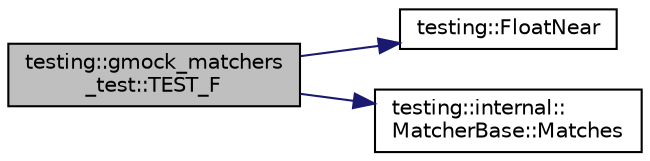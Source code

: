 digraph "testing::gmock_matchers_test::TEST_F"
{
  edge [fontname="Helvetica",fontsize="10",labelfontname="Helvetica",labelfontsize="10"];
  node [fontname="Helvetica",fontsize="10",shape=record];
  rankdir="LR";
  Node2163 [label="testing::gmock_matchers\l_test::TEST_F",height=0.2,width=0.4,color="black", fillcolor="grey75", style="filled", fontcolor="black"];
  Node2163 -> Node2164 [color="midnightblue",fontsize="10",style="solid",fontname="Helvetica"];
  Node2164 [label="testing::FloatNear",height=0.2,width=0.4,color="black", fillcolor="white", style="filled",URL="$d0/d75/namespacetesting.html#a933a78452dd1770669bed758f35ff250"];
  Node2163 -> Node2165 [color="midnightblue",fontsize="10",style="solid",fontname="Helvetica"];
  Node2165 [label="testing::internal::\lMatcherBase::Matches",height=0.2,width=0.4,color="black", fillcolor="white", style="filled",URL="$df/d93/classtesting_1_1internal_1_1_matcher_base.html#a3b479673ff40cac1a7d548e91d789cb2"];
}
